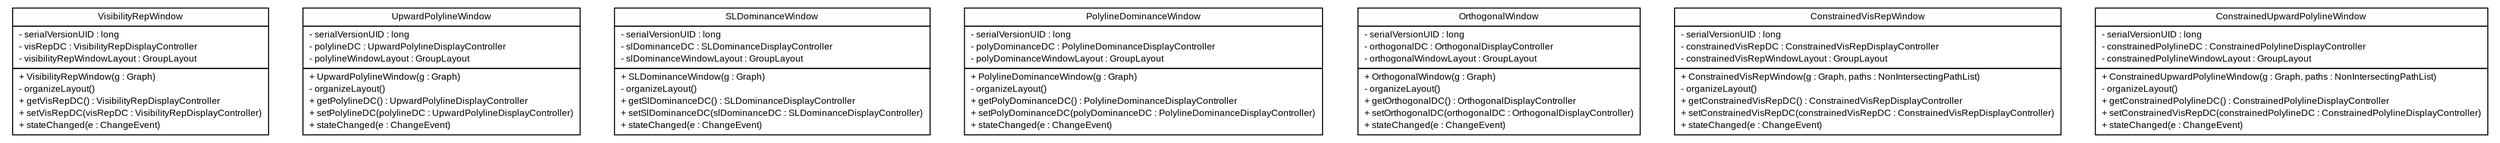 #!/usr/local/bin/dot
#
# Class diagram 
# Generated by UMLGraph version R5_6 (http://www.umlgraph.org/)
#

digraph G {
	edge [fontname="arial",fontsize=10,labelfontname="arial",labelfontsize=10];
	node [fontname="arial",fontsize=10,shape=plaintext];
	nodesep=0.25;
	ranksep=0.5;
	// pfc.gui.windows.algorithms.VisibilityRepWindow
	c781 [label=<<table title="pfc.gui.windows.algorithms.VisibilityRepWindow" border="0" cellborder="1" cellspacing="0" cellpadding="2" port="p" href="./VisibilityRepWindow.html">
		<tr><td><table border="0" cellspacing="0" cellpadding="1">
<tr><td align="center" balign="center"> VisibilityRepWindow </td></tr>
		</table></td></tr>
		<tr><td><table border="0" cellspacing="0" cellpadding="1">
<tr><td align="left" balign="left"> - serialVersionUID : long </td></tr>
<tr><td align="left" balign="left"> - visRepDC : VisibilityRepDisplayController </td></tr>
<tr><td align="left" balign="left"> - visibilityRepWindowLayout : GroupLayout </td></tr>
		</table></td></tr>
		<tr><td><table border="0" cellspacing="0" cellpadding="1">
<tr><td align="left" balign="left"> + VisibilityRepWindow(g : Graph) </td></tr>
<tr><td align="left" balign="left"> - organizeLayout() </td></tr>
<tr><td align="left" balign="left"> + getVisRepDC() : VisibilityRepDisplayController </td></tr>
<tr><td align="left" balign="left"> + setVisRepDC(visRepDC : VisibilityRepDisplayController) </td></tr>
<tr><td align="left" balign="left"> + stateChanged(e : ChangeEvent) </td></tr>
		</table></td></tr>
		</table>>, URL="./VisibilityRepWindow.html", fontname="arial", fontcolor="black", fontsize=9.0];
	// pfc.gui.windows.algorithms.UpwardPolylineWindow
	c782 [label=<<table title="pfc.gui.windows.algorithms.UpwardPolylineWindow" border="0" cellborder="1" cellspacing="0" cellpadding="2" port="p" href="./UpwardPolylineWindow.html">
		<tr><td><table border="0" cellspacing="0" cellpadding="1">
<tr><td align="center" balign="center"> UpwardPolylineWindow </td></tr>
		</table></td></tr>
		<tr><td><table border="0" cellspacing="0" cellpadding="1">
<tr><td align="left" balign="left"> - serialVersionUID : long </td></tr>
<tr><td align="left" balign="left"> - polylineDC : UpwardPolylineDisplayController </td></tr>
<tr><td align="left" balign="left"> - polylineWindowLayout : GroupLayout </td></tr>
		</table></td></tr>
		<tr><td><table border="0" cellspacing="0" cellpadding="1">
<tr><td align="left" balign="left"> + UpwardPolylineWindow(g : Graph) </td></tr>
<tr><td align="left" balign="left"> - organizeLayout() </td></tr>
<tr><td align="left" balign="left"> + getPolylineDC() : UpwardPolylineDisplayController </td></tr>
<tr><td align="left" balign="left"> + setPolylineDC(polylineDC : UpwardPolylineDisplayController) </td></tr>
<tr><td align="left" balign="left"> + stateChanged(e : ChangeEvent) </td></tr>
		</table></td></tr>
		</table>>, URL="./UpwardPolylineWindow.html", fontname="arial", fontcolor="black", fontsize=9.0];
	// pfc.gui.windows.algorithms.SLDominanceWindow
	c783 [label=<<table title="pfc.gui.windows.algorithms.SLDominanceWindow" border="0" cellborder="1" cellspacing="0" cellpadding="2" port="p" href="./SLDominanceWindow.html">
		<tr><td><table border="0" cellspacing="0" cellpadding="1">
<tr><td align="center" balign="center"> SLDominanceWindow </td></tr>
		</table></td></tr>
		<tr><td><table border="0" cellspacing="0" cellpadding="1">
<tr><td align="left" balign="left"> - serialVersionUID : long </td></tr>
<tr><td align="left" balign="left"> - slDominanceDC : SLDominanceDisplayController </td></tr>
<tr><td align="left" balign="left"> - slDominanceWindowLayout : GroupLayout </td></tr>
		</table></td></tr>
		<tr><td><table border="0" cellspacing="0" cellpadding="1">
<tr><td align="left" balign="left"> + SLDominanceWindow(g : Graph) </td></tr>
<tr><td align="left" balign="left"> - organizeLayout() </td></tr>
<tr><td align="left" balign="left"> + getSlDominanceDC() : SLDominanceDisplayController </td></tr>
<tr><td align="left" balign="left"> + setSlDominanceDC(slDominanceDC : SLDominanceDisplayController) </td></tr>
<tr><td align="left" balign="left"> + stateChanged(e : ChangeEvent) </td></tr>
		</table></td></tr>
		</table>>, URL="./SLDominanceWindow.html", fontname="arial", fontcolor="black", fontsize=9.0];
	// pfc.gui.windows.algorithms.PolylineDominanceWindow
	c784 [label=<<table title="pfc.gui.windows.algorithms.PolylineDominanceWindow" border="0" cellborder="1" cellspacing="0" cellpadding="2" port="p" href="./PolylineDominanceWindow.html">
		<tr><td><table border="0" cellspacing="0" cellpadding="1">
<tr><td align="center" balign="center"> PolylineDominanceWindow </td></tr>
		</table></td></tr>
		<tr><td><table border="0" cellspacing="0" cellpadding="1">
<tr><td align="left" balign="left"> - serialVersionUID : long </td></tr>
<tr><td align="left" balign="left"> - polyDominanceDC : PolylineDominanceDisplayController </td></tr>
<tr><td align="left" balign="left"> - polyDominanceWindowLayout : GroupLayout </td></tr>
		</table></td></tr>
		<tr><td><table border="0" cellspacing="0" cellpadding="1">
<tr><td align="left" balign="left"> + PolylineDominanceWindow(g : Graph) </td></tr>
<tr><td align="left" balign="left"> - organizeLayout() </td></tr>
<tr><td align="left" balign="left"> + getPolyDominanceDC() : PolylineDominanceDisplayController </td></tr>
<tr><td align="left" balign="left"> + setPolyDominanceDC(polyDominanceDC : PolylineDominanceDisplayController) </td></tr>
<tr><td align="left" balign="left"> + stateChanged(e : ChangeEvent) </td></tr>
		</table></td></tr>
		</table>>, URL="./PolylineDominanceWindow.html", fontname="arial", fontcolor="black", fontsize=9.0];
	// pfc.gui.windows.algorithms.OrthogonalWindow
	c785 [label=<<table title="pfc.gui.windows.algorithms.OrthogonalWindow" border="0" cellborder="1" cellspacing="0" cellpadding="2" port="p" href="./OrthogonalWindow.html">
		<tr><td><table border="0" cellspacing="0" cellpadding="1">
<tr><td align="center" balign="center"> OrthogonalWindow </td></tr>
		</table></td></tr>
		<tr><td><table border="0" cellspacing="0" cellpadding="1">
<tr><td align="left" balign="left"> - serialVersionUID : long </td></tr>
<tr><td align="left" balign="left"> - orthogonalDC : OrthogonalDisplayController </td></tr>
<tr><td align="left" balign="left"> - orthogonalWindowLayout : GroupLayout </td></tr>
		</table></td></tr>
		<tr><td><table border="0" cellspacing="0" cellpadding="1">
<tr><td align="left" balign="left"> + OrthogonalWindow(g : Graph) </td></tr>
<tr><td align="left" balign="left"> - organizeLayout() </td></tr>
<tr><td align="left" balign="left"> + getOrthogonalDC() : OrthogonalDisplayController </td></tr>
<tr><td align="left" balign="left"> + setOrthogonalDC(orthogonalDC : OrthogonalDisplayController) </td></tr>
<tr><td align="left" balign="left"> + stateChanged(e : ChangeEvent) </td></tr>
		</table></td></tr>
		</table>>, URL="./OrthogonalWindow.html", fontname="arial", fontcolor="black", fontsize=9.0];
	// pfc.gui.windows.algorithms.ConstrainedVisRepWindow
	c786 [label=<<table title="pfc.gui.windows.algorithms.ConstrainedVisRepWindow" border="0" cellborder="1" cellspacing="0" cellpadding="2" port="p" href="./ConstrainedVisRepWindow.html">
		<tr><td><table border="0" cellspacing="0" cellpadding="1">
<tr><td align="center" balign="center"> ConstrainedVisRepWindow </td></tr>
		</table></td></tr>
		<tr><td><table border="0" cellspacing="0" cellpadding="1">
<tr><td align="left" balign="left"> - serialVersionUID : long </td></tr>
<tr><td align="left" balign="left"> - constrainedVisRepDC : ConstrainedVisRepDisplayController </td></tr>
<tr><td align="left" balign="left"> - constrainedVisRepWindowLayout : GroupLayout </td></tr>
		</table></td></tr>
		<tr><td><table border="0" cellspacing="0" cellpadding="1">
<tr><td align="left" balign="left"> + ConstrainedVisRepWindow(g : Graph, paths : NonIntersectingPathList) </td></tr>
<tr><td align="left" balign="left"> - organizeLayout() </td></tr>
<tr><td align="left" balign="left"> + getConstrainedVisRepDC() : ConstrainedVisRepDisplayController </td></tr>
<tr><td align="left" balign="left"> + setConstrainedVisRepDC(constrainedVisRepDC : ConstrainedVisRepDisplayController) </td></tr>
<tr><td align="left" balign="left"> + stateChanged(e : ChangeEvent) </td></tr>
		</table></td></tr>
		</table>>, URL="./ConstrainedVisRepWindow.html", fontname="arial", fontcolor="black", fontsize=9.0];
	// pfc.gui.windows.algorithms.ConstrainedUpwardPolylineWindow
	c787 [label=<<table title="pfc.gui.windows.algorithms.ConstrainedUpwardPolylineWindow" border="0" cellborder="1" cellspacing="0" cellpadding="2" port="p" href="./ConstrainedUpwardPolylineWindow.html">
		<tr><td><table border="0" cellspacing="0" cellpadding="1">
<tr><td align="center" balign="center"> ConstrainedUpwardPolylineWindow </td></tr>
		</table></td></tr>
		<tr><td><table border="0" cellspacing="0" cellpadding="1">
<tr><td align="left" balign="left"> - serialVersionUID : long </td></tr>
<tr><td align="left" balign="left"> - constrainedPolylineDC : ConstrainedPolylineDisplayController </td></tr>
<tr><td align="left" balign="left"> - constrainedPolylineWindowLayout : GroupLayout </td></tr>
		</table></td></tr>
		<tr><td><table border="0" cellspacing="0" cellpadding="1">
<tr><td align="left" balign="left"> + ConstrainedUpwardPolylineWindow(g : Graph, paths : NonIntersectingPathList) </td></tr>
<tr><td align="left" balign="left"> - organizeLayout() </td></tr>
<tr><td align="left" balign="left"> + getConstrainedPolylineDC() : ConstrainedPolylineDisplayController </td></tr>
<tr><td align="left" balign="left"> + setConstrainedVisRepDC(constrainedPolylineDC : ConstrainedPolylineDisplayController) </td></tr>
<tr><td align="left" balign="left"> + stateChanged(e : ChangeEvent) </td></tr>
		</table></td></tr>
		</table>>, URL="./ConstrainedUpwardPolylineWindow.html", fontname="arial", fontcolor="black", fontsize=9.0];
}

